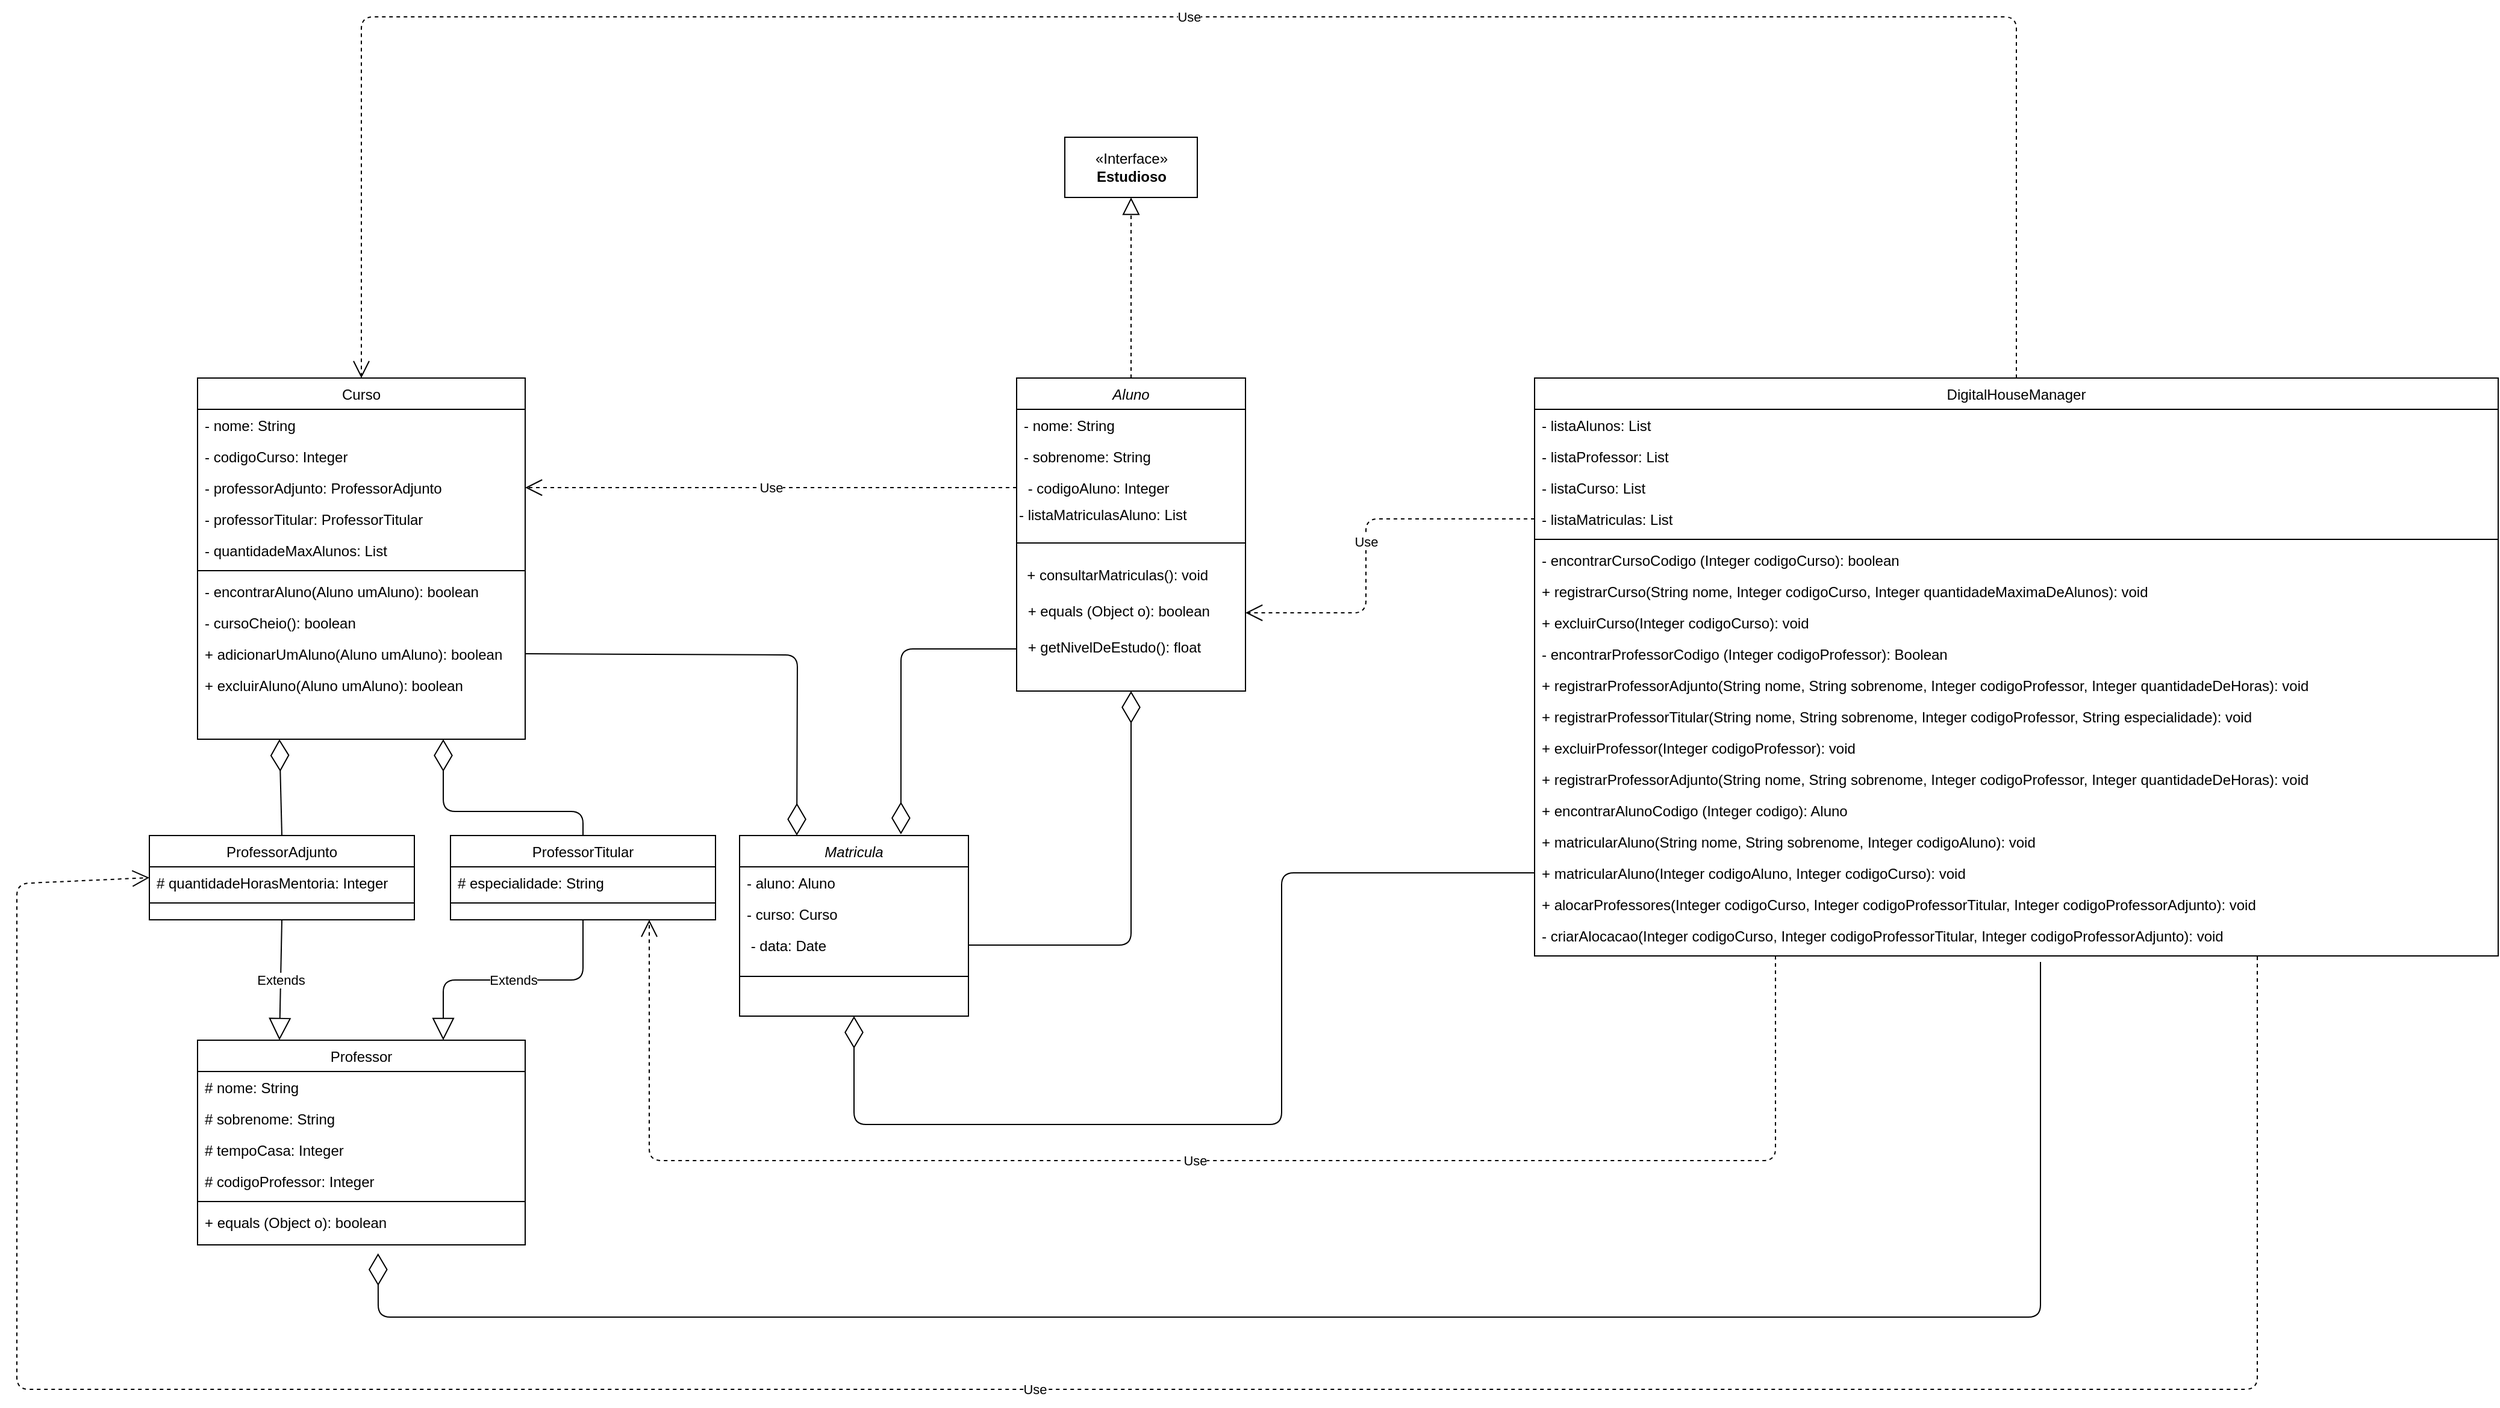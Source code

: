 <mxfile version="12.5.1" type="device"><diagram id="C5RBs43oDa-KdzZeNtuy" name="Page-1"><mxGraphModel dx="1743" dy="1957" grid="1" gridSize="10" guides="1" tooltips="1" connect="1" arrows="1" fold="1" page="1" pageScale="1" pageWidth="827" pageHeight="1169" math="0" shadow="0"><root><mxCell id="WIyWlLk6GJQsqaUBKTNV-0"/><mxCell id="WIyWlLk6GJQsqaUBKTNV-1" parent="WIyWlLk6GJQsqaUBKTNV-0"/><mxCell id="zkfFHV4jXpPFQw0GAbJ--0" value="Aluno" style="swimlane;fontStyle=2;align=center;verticalAlign=top;childLayout=stackLayout;horizontal=1;startSize=26;horizontalStack=0;resizeParent=1;resizeLast=0;collapsible=1;marginBottom=0;rounded=0;shadow=0;strokeWidth=1;" parent="WIyWlLk6GJQsqaUBKTNV-1" vertex="1"><mxGeometry x="920" y="-810" width="190" height="260" as="geometry"><mxRectangle x="230" y="140" width="160" height="26" as="alternateBounds"/></mxGeometry></mxCell><mxCell id="zkfFHV4jXpPFQw0GAbJ--1" value="- nome: String" style="text;align=left;verticalAlign=top;spacingLeft=4;spacingRight=4;overflow=hidden;rotatable=0;points=[[0,0.5],[1,0.5]];portConstraint=eastwest;" parent="zkfFHV4jXpPFQw0GAbJ--0" vertex="1"><mxGeometry y="26" width="190" height="26" as="geometry"/></mxCell><mxCell id="zkfFHV4jXpPFQw0GAbJ--2" value="- sobrenome: String" style="text;align=left;verticalAlign=top;spacingLeft=4;spacingRight=4;overflow=hidden;rotatable=0;points=[[0,0.5],[1,0.5]];portConstraint=eastwest;rounded=0;shadow=0;html=0;" parent="zkfFHV4jXpPFQw0GAbJ--0" vertex="1"><mxGeometry y="52" width="190" height="26" as="geometry"/></mxCell><mxCell id="zkfFHV4jXpPFQw0GAbJ--3" value=" - codigoAluno: Integer" style="text;align=left;verticalAlign=top;spacingLeft=4;spacingRight=4;overflow=hidden;rotatable=0;points=[[0,0.5],[1,0.5]];portConstraint=eastwest;rounded=0;shadow=0;html=0;" parent="zkfFHV4jXpPFQw0GAbJ--0" vertex="1"><mxGeometry y="78" width="190" height="26" as="geometry"/></mxCell><mxCell id="SwKGFYmpmNqXqdIsxjai-8" value="- listaMatriculasAluno: List" style="text;html=1;resizable=0;autosize=1;align=left;verticalAlign=middle;points=[];fillColor=none;strokeColor=none;rounded=0;" vertex="1" parent="zkfFHV4jXpPFQw0GAbJ--0"><mxGeometry y="104" width="190" height="20" as="geometry"/></mxCell><mxCell id="zkfFHV4jXpPFQw0GAbJ--4" value="" style="line;html=1;strokeWidth=1;align=left;verticalAlign=middle;spacingTop=-1;spacingLeft=3;spacingRight=3;rotatable=0;labelPosition=right;points=[];portConstraint=eastwest;" parent="zkfFHV4jXpPFQw0GAbJ--0" vertex="1"><mxGeometry y="124" width="190" height="26" as="geometry"/></mxCell><mxCell id="SwKGFYmpmNqXqdIsxjai-9" value="&amp;nbsp; + consultarMatriculas(): void&amp;nbsp;&amp;nbsp;" style="text;html=1;" vertex="1" parent="zkfFHV4jXpPFQw0GAbJ--0"><mxGeometry y="150" width="190" height="30" as="geometry"/></mxCell><mxCell id="zkfFHV4jXpPFQw0GAbJ--5" value=" + equals (Object o): boolean" style="text;align=left;verticalAlign=top;spacingLeft=4;spacingRight=4;overflow=hidden;rotatable=0;points=[[0,0.5],[1,0.5]];portConstraint=eastwest;" parent="zkfFHV4jXpPFQw0GAbJ--0" vertex="1"><mxGeometry y="180" width="190" height="30" as="geometry"/></mxCell><mxCell id="SwKGFYmpmNqXqdIsxjai-10" value=" + getNivelDeEstudo(): float" style="text;align=left;verticalAlign=top;spacingLeft=4;spacingRight=4;overflow=hidden;rotatable=0;points=[[0,0.5],[1,0.5]];portConstraint=eastwest;" vertex="1" parent="zkfFHV4jXpPFQw0GAbJ--0"><mxGeometry y="210" width="190" height="30" as="geometry"/></mxCell><mxCell id="zkfFHV4jXpPFQw0GAbJ--13" value="ProfessorAdjunto" style="swimlane;fontStyle=0;align=center;verticalAlign=top;childLayout=stackLayout;horizontal=1;startSize=26;horizontalStack=0;resizeParent=1;resizeLast=0;collapsible=1;marginBottom=0;rounded=0;shadow=0;strokeWidth=1;" parent="WIyWlLk6GJQsqaUBKTNV-1" vertex="1"><mxGeometry x="200" y="-430" width="220" height="70" as="geometry"><mxRectangle x="340" y="380" width="170" height="26" as="alternateBounds"/></mxGeometry></mxCell><mxCell id="zkfFHV4jXpPFQw0GAbJ--14" value="# quantidadeHorasMentoria: Integer" style="text;align=left;verticalAlign=top;spacingLeft=4;spacingRight=4;overflow=hidden;rotatable=0;points=[[0,0.5],[1,0.5]];portConstraint=eastwest;" parent="zkfFHV4jXpPFQw0GAbJ--13" vertex="1"><mxGeometry y="26" width="220" height="26" as="geometry"/></mxCell><mxCell id="zkfFHV4jXpPFQw0GAbJ--15" value="" style="line;html=1;strokeWidth=1;align=left;verticalAlign=middle;spacingTop=-1;spacingLeft=3;spacingRight=3;rotatable=0;labelPosition=right;points=[];portConstraint=eastwest;" parent="zkfFHV4jXpPFQw0GAbJ--13" vertex="1"><mxGeometry y="52" width="220" height="8" as="geometry"/></mxCell><mxCell id="zkfFHV4jXpPFQw0GAbJ--17" value="Curso" style="swimlane;fontStyle=0;align=center;verticalAlign=top;childLayout=stackLayout;horizontal=1;startSize=26;horizontalStack=0;resizeParent=1;resizeLast=0;collapsible=1;marginBottom=0;rounded=0;shadow=0;strokeWidth=1;" parent="WIyWlLk6GJQsqaUBKTNV-1" vertex="1"><mxGeometry x="240" y="-810" width="272" height="300" as="geometry"><mxRectangle x="550" y="140" width="160" height="26" as="alternateBounds"/></mxGeometry></mxCell><mxCell id="zkfFHV4jXpPFQw0GAbJ--18" value="- nome: String" style="text;align=left;verticalAlign=top;spacingLeft=4;spacingRight=4;overflow=hidden;rotatable=0;points=[[0,0.5],[1,0.5]];portConstraint=eastwest;" parent="zkfFHV4jXpPFQw0GAbJ--17" vertex="1"><mxGeometry y="26" width="272" height="26" as="geometry"/></mxCell><mxCell id="zkfFHV4jXpPFQw0GAbJ--19" value="- codigoCurso: Integer" style="text;align=left;verticalAlign=top;spacingLeft=4;spacingRight=4;overflow=hidden;rotatable=0;points=[[0,0.5],[1,0.5]];portConstraint=eastwest;rounded=0;shadow=0;html=0;" parent="zkfFHV4jXpPFQw0GAbJ--17" vertex="1"><mxGeometry y="52" width="272" height="26" as="geometry"/></mxCell><mxCell id="zkfFHV4jXpPFQw0GAbJ--20" value="- professorAdjunto: ProfessorAdjunto" style="text;align=left;verticalAlign=top;spacingLeft=4;spacingRight=4;overflow=hidden;rotatable=0;points=[[0,0.5],[1,0.5]];portConstraint=eastwest;rounded=0;shadow=0;html=0;" parent="zkfFHV4jXpPFQw0GAbJ--17" vertex="1"><mxGeometry y="78" width="272" height="26" as="geometry"/></mxCell><mxCell id="zkfFHV4jXpPFQw0GAbJ--21" value="- professorTitular: ProfessorTitular" style="text;align=left;verticalAlign=top;spacingLeft=4;spacingRight=4;overflow=hidden;rotatable=0;points=[[0,0.5],[1,0.5]];portConstraint=eastwest;rounded=0;shadow=0;html=0;" parent="zkfFHV4jXpPFQw0GAbJ--17" vertex="1"><mxGeometry y="104" width="272" height="26" as="geometry"/></mxCell><mxCell id="zkfFHV4jXpPFQw0GAbJ--22" value="- quantidadeMaxAlunos: List" style="text;align=left;verticalAlign=top;spacingLeft=4;spacingRight=4;overflow=hidden;rotatable=0;points=[[0,0.5],[1,0.5]];portConstraint=eastwest;rounded=0;shadow=0;html=0;" parent="zkfFHV4jXpPFQw0GAbJ--17" vertex="1"><mxGeometry y="130" width="272" height="26" as="geometry"/></mxCell><mxCell id="zkfFHV4jXpPFQw0GAbJ--23" value="" style="line;html=1;strokeWidth=1;align=left;verticalAlign=middle;spacingTop=-1;spacingLeft=3;spacingRight=3;rotatable=0;labelPosition=right;points=[];portConstraint=eastwest;" parent="zkfFHV4jXpPFQw0GAbJ--17" vertex="1"><mxGeometry y="156" width="272" height="8" as="geometry"/></mxCell><mxCell id="zkfFHV4jXpPFQw0GAbJ--24" value="- encontrarAluno(Aluno umAluno): boolean" style="text;align=left;verticalAlign=top;spacingLeft=4;spacingRight=4;overflow=hidden;rotatable=0;points=[[0,0.5],[1,0.5]];portConstraint=eastwest;" parent="zkfFHV4jXpPFQw0GAbJ--17" vertex="1"><mxGeometry y="164" width="272" height="26" as="geometry"/></mxCell><mxCell id="zkfFHV4jXpPFQw0GAbJ--25" value="- cursoCheio(): boolean" style="text;align=left;verticalAlign=top;spacingLeft=4;spacingRight=4;overflow=hidden;rotatable=0;points=[[0,0.5],[1,0.5]];portConstraint=eastwest;" parent="zkfFHV4jXpPFQw0GAbJ--17" vertex="1"><mxGeometry y="190" width="272" height="26" as="geometry"/></mxCell><mxCell id="SwKGFYmpmNqXqdIsxjai-11" value="+ adicionarUmAluno(Aluno umAluno): boolean" style="text;align=left;verticalAlign=top;spacingLeft=4;spacingRight=4;overflow=hidden;rotatable=0;points=[[0,0.5],[1,0.5]];portConstraint=eastwest;" vertex="1" parent="zkfFHV4jXpPFQw0GAbJ--17"><mxGeometry y="216" width="272" height="26" as="geometry"/></mxCell><mxCell id="SwKGFYmpmNqXqdIsxjai-12" value="+ excluirAluno(Aluno umAluno): boolean" style="text;align=left;verticalAlign=top;spacingLeft=4;spacingRight=4;overflow=hidden;rotatable=0;points=[[0,0.5],[1,0.5]];portConstraint=eastwest;" vertex="1" parent="zkfFHV4jXpPFQw0GAbJ--17"><mxGeometry y="242" width="272" height="26" as="geometry"/></mxCell><mxCell id="SwKGFYmpmNqXqdIsxjai-13" value="Professor" style="swimlane;fontStyle=0;align=center;verticalAlign=top;childLayout=stackLayout;horizontal=1;startSize=26;horizontalStack=0;resizeParent=1;resizeLast=0;collapsible=1;marginBottom=0;rounded=0;shadow=0;strokeWidth=1;" vertex="1" parent="WIyWlLk6GJQsqaUBKTNV-1"><mxGeometry x="240" y="-260" width="272" height="170" as="geometry"><mxRectangle x="550" y="140" width="160" height="26" as="alternateBounds"/></mxGeometry></mxCell><mxCell id="SwKGFYmpmNqXqdIsxjai-14" value="# nome: String" style="text;align=left;verticalAlign=top;spacingLeft=4;spacingRight=4;overflow=hidden;rotatable=0;points=[[0,0.5],[1,0.5]];portConstraint=eastwest;" vertex="1" parent="SwKGFYmpmNqXqdIsxjai-13"><mxGeometry y="26" width="272" height="26" as="geometry"/></mxCell><mxCell id="SwKGFYmpmNqXqdIsxjai-15" value="# sobrenome: String" style="text;align=left;verticalAlign=top;spacingLeft=4;spacingRight=4;overflow=hidden;rotatable=0;points=[[0,0.5],[1,0.5]];portConstraint=eastwest;rounded=0;shadow=0;html=0;" vertex="1" parent="SwKGFYmpmNqXqdIsxjai-13"><mxGeometry y="52" width="272" height="26" as="geometry"/></mxCell><mxCell id="SwKGFYmpmNqXqdIsxjai-16" value="# tempoCasa: Integer" style="text;align=left;verticalAlign=top;spacingLeft=4;spacingRight=4;overflow=hidden;rotatable=0;points=[[0,0.5],[1,0.5]];portConstraint=eastwest;rounded=0;shadow=0;html=0;" vertex="1" parent="SwKGFYmpmNqXqdIsxjai-13"><mxGeometry y="78" width="272" height="26" as="geometry"/></mxCell><mxCell id="SwKGFYmpmNqXqdIsxjai-17" value="# codigoProfessor: Integer" style="text;align=left;verticalAlign=top;spacingLeft=4;spacingRight=4;overflow=hidden;rotatable=0;points=[[0,0.5],[1,0.5]];portConstraint=eastwest;rounded=0;shadow=0;html=0;" vertex="1" parent="SwKGFYmpmNqXqdIsxjai-13"><mxGeometry y="104" width="272" height="26" as="geometry"/></mxCell><mxCell id="SwKGFYmpmNqXqdIsxjai-19" value="" style="line;html=1;strokeWidth=1;align=left;verticalAlign=middle;spacingTop=-1;spacingLeft=3;spacingRight=3;rotatable=0;labelPosition=right;points=[];portConstraint=eastwest;" vertex="1" parent="SwKGFYmpmNqXqdIsxjai-13"><mxGeometry y="130" width="272" height="8" as="geometry"/></mxCell><mxCell id="SwKGFYmpmNqXqdIsxjai-20" value="+ equals (Object o): boolean" style="text;align=left;verticalAlign=top;spacingLeft=4;spacingRight=4;overflow=hidden;rotatable=0;points=[[0,0.5],[1,0.5]];portConstraint=eastwest;" vertex="1" parent="SwKGFYmpmNqXqdIsxjai-13"><mxGeometry y="138" width="272" height="26" as="geometry"/></mxCell><mxCell id="SwKGFYmpmNqXqdIsxjai-24" value="ProfessorTitular" style="swimlane;fontStyle=0;align=center;verticalAlign=top;childLayout=stackLayout;horizontal=1;startSize=26;horizontalStack=0;resizeParent=1;resizeLast=0;collapsible=1;marginBottom=0;rounded=0;shadow=0;strokeWidth=1;" vertex="1" parent="WIyWlLk6GJQsqaUBKTNV-1"><mxGeometry x="450" y="-430" width="220" height="70" as="geometry"><mxRectangle x="340" y="380" width="170" height="26" as="alternateBounds"/></mxGeometry></mxCell><mxCell id="SwKGFYmpmNqXqdIsxjai-25" value="# especialidade: String" style="text;align=left;verticalAlign=top;spacingLeft=4;spacingRight=4;overflow=hidden;rotatable=0;points=[[0,0.5],[1,0.5]];portConstraint=eastwest;" vertex="1" parent="SwKGFYmpmNqXqdIsxjai-24"><mxGeometry y="26" width="220" height="26" as="geometry"/></mxCell><mxCell id="SwKGFYmpmNqXqdIsxjai-26" value="" style="line;html=1;strokeWidth=1;align=left;verticalAlign=middle;spacingTop=-1;spacingLeft=3;spacingRight=3;rotatable=0;labelPosition=right;points=[];portConstraint=eastwest;" vertex="1" parent="SwKGFYmpmNqXqdIsxjai-24"><mxGeometry y="52" width="220" height="8" as="geometry"/></mxCell><mxCell id="SwKGFYmpmNqXqdIsxjai-46" value="Matricula" style="swimlane;fontStyle=2;align=center;verticalAlign=top;childLayout=stackLayout;horizontal=1;startSize=26;horizontalStack=0;resizeParent=1;resizeLast=0;collapsible=1;marginBottom=0;rounded=0;shadow=0;strokeWidth=1;" vertex="1" parent="WIyWlLk6GJQsqaUBKTNV-1"><mxGeometry x="690" y="-430" width="190" height="150" as="geometry"><mxRectangle x="230" y="140" width="160" height="26" as="alternateBounds"/></mxGeometry></mxCell><mxCell id="SwKGFYmpmNqXqdIsxjai-47" value="- aluno: Aluno" style="text;align=left;verticalAlign=top;spacingLeft=4;spacingRight=4;overflow=hidden;rotatable=0;points=[[0,0.5],[1,0.5]];portConstraint=eastwest;" vertex="1" parent="SwKGFYmpmNqXqdIsxjai-46"><mxGeometry y="26" width="190" height="26" as="geometry"/></mxCell><mxCell id="SwKGFYmpmNqXqdIsxjai-48" value="- curso: Curso" style="text;align=left;verticalAlign=top;spacingLeft=4;spacingRight=4;overflow=hidden;rotatable=0;points=[[0,0.5],[1,0.5]];portConstraint=eastwest;rounded=0;shadow=0;html=0;" vertex="1" parent="SwKGFYmpmNqXqdIsxjai-46"><mxGeometry y="52" width="190" height="26" as="geometry"/></mxCell><mxCell id="SwKGFYmpmNqXqdIsxjai-49" value=" - data: Date" style="text;align=left;verticalAlign=top;spacingLeft=4;spacingRight=4;overflow=hidden;rotatable=0;points=[[0,0.5],[1,0.5]];portConstraint=eastwest;rounded=0;shadow=0;html=0;" vertex="1" parent="SwKGFYmpmNqXqdIsxjai-46"><mxGeometry y="78" width="190" height="26" as="geometry"/></mxCell><mxCell id="SwKGFYmpmNqXqdIsxjai-51" value="" style="line;html=1;strokeWidth=1;align=left;verticalAlign=middle;spacingTop=-1;spacingLeft=3;spacingRight=3;rotatable=0;labelPosition=right;points=[];portConstraint=eastwest;" vertex="1" parent="SwKGFYmpmNqXqdIsxjai-46"><mxGeometry y="104" width="190" height="26" as="geometry"/></mxCell><mxCell id="SwKGFYmpmNqXqdIsxjai-56" value="Use" style="endArrow=open;endSize=12;dashed=1;html=1;exitX=0;exitY=0.5;exitDx=0;exitDy=0;entryX=1;entryY=0.5;entryDx=0;entryDy=0;" edge="1" parent="WIyWlLk6GJQsqaUBKTNV-1" source="zkfFHV4jXpPFQw0GAbJ--3" target="zkfFHV4jXpPFQw0GAbJ--20"><mxGeometry width="160" relative="1" as="geometry"><mxPoint x="610" y="-720" as="sourcePoint"/><mxPoint x="450" y="-720" as="targetPoint"/></mxGeometry></mxCell><mxCell id="SwKGFYmpmNqXqdIsxjai-63" value="" style="endArrow=diamondThin;endFill=0;endSize=24;html=1;entryX=0.25;entryY=0;entryDx=0;entryDy=0;exitX=1;exitY=0.5;exitDx=0;exitDy=0;" edge="1" parent="WIyWlLk6GJQsqaUBKTNV-1" source="SwKGFYmpmNqXqdIsxjai-11" target="SwKGFYmpmNqXqdIsxjai-46"><mxGeometry width="160" relative="1" as="geometry"><mxPoint x="382" y="-570" as="sourcePoint"/><mxPoint x="542" y="-570" as="targetPoint"/><Array as="points"><mxPoint x="738" y="-580"/></Array></mxGeometry></mxCell><mxCell id="SwKGFYmpmNqXqdIsxjai-64" value="" style="endArrow=diamondThin;endFill=0;endSize=24;html=1;entryX=0.705;entryY=-0.007;entryDx=0;entryDy=0;entryPerimeter=0;exitX=0;exitY=0.5;exitDx=0;exitDy=0;" edge="1" parent="WIyWlLk6GJQsqaUBKTNV-1" source="SwKGFYmpmNqXqdIsxjai-10" target="SwKGFYmpmNqXqdIsxjai-46"><mxGeometry width="160" relative="1" as="geometry"><mxPoint x="490" y="-580" as="sourcePoint"/><mxPoint x="650" y="-580" as="targetPoint"/><Array as="points"><mxPoint x="824" y="-585"/></Array></mxGeometry></mxCell><mxCell id="SwKGFYmpmNqXqdIsxjai-65" value="DigitalHouseManager" style="swimlane;fontStyle=0;align=center;verticalAlign=top;childLayout=stackLayout;horizontal=1;startSize=26;horizontalStack=0;resizeParent=1;resizeLast=0;collapsible=1;marginBottom=0;rounded=0;shadow=0;strokeWidth=1;" vertex="1" parent="WIyWlLk6GJQsqaUBKTNV-1"><mxGeometry x="1350" y="-810" width="800" height="480" as="geometry"><mxRectangle x="550" y="140" width="160" height="26" as="alternateBounds"/></mxGeometry></mxCell><mxCell id="SwKGFYmpmNqXqdIsxjai-66" value="- listaAlunos: List" style="text;align=left;verticalAlign=top;spacingLeft=4;spacingRight=4;overflow=hidden;rotatable=0;points=[[0,0.5],[1,0.5]];portConstraint=eastwest;" vertex="1" parent="SwKGFYmpmNqXqdIsxjai-65"><mxGeometry y="26" width="800" height="26" as="geometry"/></mxCell><mxCell id="SwKGFYmpmNqXqdIsxjai-67" value="- listaProfessor: List" style="text;align=left;verticalAlign=top;spacingLeft=4;spacingRight=4;overflow=hidden;rotatable=0;points=[[0,0.5],[1,0.5]];portConstraint=eastwest;rounded=0;shadow=0;html=0;" vertex="1" parent="SwKGFYmpmNqXqdIsxjai-65"><mxGeometry y="52" width="800" height="26" as="geometry"/></mxCell><mxCell id="SwKGFYmpmNqXqdIsxjai-68" value="- listaCurso: List" style="text;align=left;verticalAlign=top;spacingLeft=4;spacingRight=4;overflow=hidden;rotatable=0;points=[[0,0.5],[1,0.5]];portConstraint=eastwest;rounded=0;shadow=0;html=0;" vertex="1" parent="SwKGFYmpmNqXqdIsxjai-65"><mxGeometry y="78" width="800" height="26" as="geometry"/></mxCell><mxCell id="SwKGFYmpmNqXqdIsxjai-69" value="- listaMatriculas: List" style="text;align=left;verticalAlign=top;spacingLeft=4;spacingRight=4;overflow=hidden;rotatable=0;points=[[0,0.5],[1,0.5]];portConstraint=eastwest;rounded=0;shadow=0;html=0;" vertex="1" parent="SwKGFYmpmNqXqdIsxjai-65"><mxGeometry y="104" width="800" height="26" as="geometry"/></mxCell><mxCell id="SwKGFYmpmNqXqdIsxjai-71" value="" style="line;html=1;strokeWidth=1;align=left;verticalAlign=middle;spacingTop=-1;spacingLeft=3;spacingRight=3;rotatable=0;labelPosition=right;points=[];portConstraint=eastwest;" vertex="1" parent="SwKGFYmpmNqXqdIsxjai-65"><mxGeometry y="130" width="800" height="8" as="geometry"/></mxCell><mxCell id="SwKGFYmpmNqXqdIsxjai-72" value="- encontrarCursoCodigo (Integer codigoCurso): boolean" style="text;align=left;verticalAlign=top;spacingLeft=4;spacingRight=4;overflow=hidden;rotatable=0;points=[[0,0.5],[1,0.5]];portConstraint=eastwest;" vertex="1" parent="SwKGFYmpmNqXqdIsxjai-65"><mxGeometry y="138" width="800" height="26" as="geometry"/></mxCell><mxCell id="SwKGFYmpmNqXqdIsxjai-73" value="+ registrarCurso(String nome, Integer codigoCurso, Integer quantidadeMaximaDeAlunos): void " style="text;align=left;verticalAlign=top;spacingLeft=4;spacingRight=4;overflow=hidden;rotatable=0;points=[[0,0.5],[1,0.5]];portConstraint=eastwest;" vertex="1" parent="SwKGFYmpmNqXqdIsxjai-65"><mxGeometry y="164" width="800" height="26" as="geometry"/></mxCell><mxCell id="SwKGFYmpmNqXqdIsxjai-76" value="+ excluirCurso(Integer codigoCurso): void" style="text;align=left;verticalAlign=top;spacingLeft=4;spacingRight=4;overflow=hidden;rotatable=0;points=[[0,0.5],[1,0.5]];portConstraint=eastwest;" vertex="1" parent="SwKGFYmpmNqXqdIsxjai-65"><mxGeometry y="190" width="800" height="26" as="geometry"/></mxCell><mxCell id="SwKGFYmpmNqXqdIsxjai-74" value="- encontrarProfessorCodigo (Integer codigoProfessor): Boolean" style="text;align=left;verticalAlign=top;spacingLeft=4;spacingRight=4;overflow=hidden;rotatable=0;points=[[0,0.5],[1,0.5]];portConstraint=eastwest;" vertex="1" parent="SwKGFYmpmNqXqdIsxjai-65"><mxGeometry y="216" width="800" height="26" as="geometry"/></mxCell><mxCell id="SwKGFYmpmNqXqdIsxjai-75" value="+ registrarProfessorAdjunto(String nome, String sobrenome, Integer codigoProfessor, Integer quantidadeDeHoras): void" style="text;align=left;verticalAlign=top;spacingLeft=4;spacingRight=4;overflow=hidden;rotatable=0;points=[[0,0.5],[1,0.5]];portConstraint=eastwest;" vertex="1" parent="SwKGFYmpmNqXqdIsxjai-65"><mxGeometry y="242" width="800" height="26" as="geometry"/></mxCell><mxCell id="SwKGFYmpmNqXqdIsxjai-88" value="+ registrarProfessorTitular(String nome, String sobrenome, Integer codigoProfessor, String especialidade): void" style="text;align=left;verticalAlign=top;spacingLeft=4;spacingRight=4;overflow=hidden;rotatable=0;points=[[0,0.5],[1,0.5]];portConstraint=eastwest;" vertex="1" parent="SwKGFYmpmNqXqdIsxjai-65"><mxGeometry y="268" width="800" height="26" as="geometry"/></mxCell><mxCell id="SwKGFYmpmNqXqdIsxjai-89" value="+ excluirProfessor(Integer codigoProfessor): void" style="text;align=left;verticalAlign=top;spacingLeft=4;spacingRight=4;overflow=hidden;rotatable=0;points=[[0,0.5],[1,0.5]];portConstraint=eastwest;" vertex="1" parent="SwKGFYmpmNqXqdIsxjai-65"><mxGeometry y="294" width="800" height="26" as="geometry"/></mxCell><mxCell id="SwKGFYmpmNqXqdIsxjai-90" value="+ registrarProfessorAdjunto(String nome, String sobrenome, Integer codigoProfessor, Integer quantidadeDeHoras): void" style="text;align=left;verticalAlign=top;spacingLeft=4;spacingRight=4;overflow=hidden;rotatable=0;points=[[0,0.5],[1,0.5]];portConstraint=eastwest;" vertex="1" parent="SwKGFYmpmNqXqdIsxjai-65"><mxGeometry y="320" width="800" height="26" as="geometry"/></mxCell><mxCell id="SwKGFYmpmNqXqdIsxjai-91" value="+ encontrarAlunoCodigo (Integer codigo): Aluno" style="text;align=left;verticalAlign=top;spacingLeft=4;spacingRight=4;overflow=hidden;rotatable=0;points=[[0,0.5],[1,0.5]];portConstraint=eastwest;" vertex="1" parent="SwKGFYmpmNqXqdIsxjai-65"><mxGeometry y="346" width="800" height="26" as="geometry"/></mxCell><mxCell id="SwKGFYmpmNqXqdIsxjai-95" value="+ matricularAluno(String nome, String sobrenome, Integer codigoAluno): void" style="text;align=left;verticalAlign=top;spacingLeft=4;spacingRight=4;overflow=hidden;rotatable=0;points=[[0,0.5],[1,0.5]];portConstraint=eastwest;" vertex="1" parent="SwKGFYmpmNqXqdIsxjai-65"><mxGeometry y="372" width="800" height="26" as="geometry"/></mxCell><mxCell id="SwKGFYmpmNqXqdIsxjai-96" value="+ matricularAluno(Integer codigoAluno, Integer codigoCurso): void" style="text;align=left;verticalAlign=top;spacingLeft=4;spacingRight=4;overflow=hidden;rotatable=0;points=[[0,0.5],[1,0.5]];portConstraint=eastwest;" vertex="1" parent="SwKGFYmpmNqXqdIsxjai-65"><mxGeometry y="398" width="800" height="26" as="geometry"/></mxCell><mxCell id="SwKGFYmpmNqXqdIsxjai-97" value="+ alocarProfessores(Integer codigoCurso, Integer codigoProfessorTitular, Integer codigoProfessorAdjunto): void" style="text;align=left;verticalAlign=top;spacingLeft=4;spacingRight=4;overflow=hidden;rotatable=0;points=[[0,0.5],[1,0.5]];portConstraint=eastwest;" vertex="1" parent="SwKGFYmpmNqXqdIsxjai-65"><mxGeometry y="424" width="800" height="26" as="geometry"/></mxCell><mxCell id="SwKGFYmpmNqXqdIsxjai-116" value="- criarAlocacao(Integer codigoCurso, Integer codigoProfessorTitular, Integer codigoProfessorAdjunto): void" style="text;align=left;verticalAlign=top;spacingLeft=4;spacingRight=4;overflow=hidden;rotatable=0;points=[[0,0.5],[1,0.5]];portConstraint=eastwest;" vertex="1" parent="SwKGFYmpmNqXqdIsxjai-65"><mxGeometry y="450" width="800" height="26" as="geometry"/></mxCell><mxCell id="SwKGFYmpmNqXqdIsxjai-119" value="" style="endArrow=diamondThin;endFill=0;endSize=24;html=1;entryX=0.25;entryY=1;entryDx=0;entryDy=0;exitX=0.5;exitY=0;exitDx=0;exitDy=0;" edge="1" parent="WIyWlLk6GJQsqaUBKTNV-1" source="zkfFHV4jXpPFQw0GAbJ--13" target="zkfFHV4jXpPFQw0GAbJ--17"><mxGeometry width="160" relative="1" as="geometry"><mxPoint x="310" y="-480" as="sourcePoint"/><mxPoint x="470" y="-480" as="targetPoint"/></mxGeometry></mxCell><mxCell id="SwKGFYmpmNqXqdIsxjai-120" value="" style="endArrow=diamondThin;endFill=0;endSize=24;html=1;entryX=0.75;entryY=1;entryDx=0;entryDy=0;exitX=0.5;exitY=0;exitDx=0;exitDy=0;" edge="1" parent="WIyWlLk6GJQsqaUBKTNV-1" source="SwKGFYmpmNqXqdIsxjai-24" target="zkfFHV4jXpPFQw0GAbJ--17"><mxGeometry width="160" relative="1" as="geometry"><mxPoint x="380" y="-460" as="sourcePoint"/><mxPoint x="540" y="-460" as="targetPoint"/><Array as="points"><mxPoint x="560" y="-450"/><mxPoint x="444" y="-450"/></Array></mxGeometry></mxCell><mxCell id="SwKGFYmpmNqXqdIsxjai-121" value="Extends" style="endArrow=block;endSize=16;endFill=0;html=1;exitX=0.5;exitY=1;exitDx=0;exitDy=0;entryX=0.25;entryY=0;entryDx=0;entryDy=0;" edge="1" parent="WIyWlLk6GJQsqaUBKTNV-1" source="zkfFHV4jXpPFQw0GAbJ--13" target="SwKGFYmpmNqXqdIsxjai-13"><mxGeometry width="160" relative="1" as="geometry"><mxPoint x="260" y="-320" as="sourcePoint"/><mxPoint x="420" y="-320" as="targetPoint"/></mxGeometry></mxCell><mxCell id="SwKGFYmpmNqXqdIsxjai-122" value="Extends" style="endArrow=block;endSize=16;endFill=0;html=1;exitX=0.5;exitY=1;exitDx=0;exitDy=0;entryX=0.75;entryY=0;entryDx=0;entryDy=0;" edge="1" parent="WIyWlLk6GJQsqaUBKTNV-1" source="SwKGFYmpmNqXqdIsxjai-24" target="SwKGFYmpmNqXqdIsxjai-13"><mxGeometry width="160" relative="1" as="geometry"><mxPoint x="480" y="-310" as="sourcePoint"/><mxPoint x="640" y="-310" as="targetPoint"/><Array as="points"><mxPoint x="560" y="-310"/><mxPoint x="444" y="-310"/></Array></mxGeometry></mxCell><mxCell id="SwKGFYmpmNqXqdIsxjai-123" value="Use" style="endArrow=open;endSize=12;dashed=1;html=1;exitX=0;exitY=0.5;exitDx=0;exitDy=0;entryX=1;entryY=0.5;entryDx=0;entryDy=0;" edge="1" parent="WIyWlLk6GJQsqaUBKTNV-1" source="SwKGFYmpmNqXqdIsxjai-69" target="zkfFHV4jXpPFQw0GAbJ--5"><mxGeometry width="160" relative="1" as="geometry"><mxPoint x="1310" y="-710" as="sourcePoint"/><mxPoint x="1150" y="-710" as="targetPoint"/><Array as="points"><mxPoint x="1210" y="-693"/><mxPoint x="1210" y="-615"/></Array></mxGeometry></mxCell><mxCell id="SwKGFYmpmNqXqdIsxjai-124" value="" style="endArrow=diamondThin;endFill=0;endSize=24;html=1;entryX=0.5;entryY=1;entryDx=0;entryDy=0;exitX=1;exitY=0.5;exitDx=0;exitDy=0;" edge="1" parent="WIyWlLk6GJQsqaUBKTNV-1" source="SwKGFYmpmNqXqdIsxjai-49" target="zkfFHV4jXpPFQw0GAbJ--0"><mxGeometry width="160" relative="1" as="geometry"><mxPoint x="910" y="-366.33" as="sourcePoint"/><mxPoint x="1070" y="-366.33" as="targetPoint"/><Array as="points"><mxPoint x="1015" y="-339"/></Array></mxGeometry></mxCell><mxCell id="SwKGFYmpmNqXqdIsxjai-125" value="Use" style="endArrow=open;endSize=12;dashed=1;html=1;exitX=0.5;exitY=0;exitDx=0;exitDy=0;entryX=0.5;entryY=0;entryDx=0;entryDy=0;" edge="1" parent="WIyWlLk6GJQsqaUBKTNV-1" source="SwKGFYmpmNqXqdIsxjai-65" target="zkfFHV4jXpPFQw0GAbJ--17"><mxGeometry width="160" relative="1" as="geometry"><mxPoint x="840" y="-890" as="sourcePoint"/><mxPoint x="680" y="-890" as="targetPoint"/><Array as="points"><mxPoint x="1750" y="-1110"/><mxPoint x="1060" y="-1110"/><mxPoint x="376" y="-1110"/></Array></mxGeometry></mxCell><mxCell id="SwKGFYmpmNqXqdIsxjai-126" value="" style="endArrow=diamondThin;endFill=0;endSize=24;html=1;entryX=0.5;entryY=1;entryDx=0;entryDy=0;exitX=0;exitY=0.5;exitDx=0;exitDy=0;" edge="1" parent="WIyWlLk6GJQsqaUBKTNV-1" source="SwKGFYmpmNqXqdIsxjai-96" target="SwKGFYmpmNqXqdIsxjai-46"><mxGeometry width="160" relative="1" as="geometry"><mxPoint x="1230" y="-290" as="sourcePoint"/><mxPoint x="1070" y="-290" as="targetPoint"/><Array as="points"><mxPoint x="1140" y="-399"/><mxPoint x="1140" y="-190"/><mxPoint x="785" y="-190"/></Array></mxGeometry></mxCell><mxCell id="SwKGFYmpmNqXqdIsxjai-127" value="Use" style="endArrow=open;endSize=12;dashed=1;html=1;entryX=0.75;entryY=1;entryDx=0;entryDy=0;exitX=0.25;exitY=1;exitDx=0;exitDy=0;" edge="1" parent="WIyWlLk6GJQsqaUBKTNV-1" source="SwKGFYmpmNqXqdIsxjai-65" target="SwKGFYmpmNqXqdIsxjai-24"><mxGeometry width="160" relative="1" as="geometry"><mxPoint x="990" y="-100" as="sourcePoint"/><mxPoint x="830" y="-100" as="targetPoint"/><Array as="points"><mxPoint x="1550" y="-160"/><mxPoint x="615" y="-160"/></Array></mxGeometry></mxCell><mxCell id="SwKGFYmpmNqXqdIsxjai-128" value="Use" style="endArrow=open;endSize=12;dashed=1;html=1;entryX=0;entryY=0.5;entryDx=0;entryDy=0;exitX=0.75;exitY=1.173;exitDx=0;exitDy=0;exitPerimeter=0;" edge="1" parent="WIyWlLk6GJQsqaUBKTNV-1" source="SwKGFYmpmNqXqdIsxjai-116" target="zkfFHV4jXpPFQw0GAbJ--13"><mxGeometry width="160" relative="1" as="geometry"><mxPoint x="970" y="30" as="sourcePoint"/><mxPoint x="810" y="30" as="targetPoint"/><Array as="points"><mxPoint x="1950" y="30"/><mxPoint x="90" y="30"/><mxPoint x="90" y="-390"/></Array></mxGeometry></mxCell><mxCell id="SwKGFYmpmNqXqdIsxjai-130" value="" style="endArrow=diamondThin;endFill=0;endSize=24;html=1;entryX=0.551;entryY=1.5;entryDx=0;entryDy=0;entryPerimeter=0;exitX=0.525;exitY=1.346;exitDx=0;exitDy=0;exitPerimeter=0;" edge="1" parent="WIyWlLk6GJQsqaUBKTNV-1" source="SwKGFYmpmNqXqdIsxjai-116" target="SwKGFYmpmNqXqdIsxjai-20"><mxGeometry width="160" relative="1" as="geometry"><mxPoint x="1050" y="-40" as="sourcePoint"/><mxPoint x="360" y="-40" as="targetPoint"/><Array as="points"><mxPoint x="1770" y="-30"/><mxPoint x="390" y="-30"/></Array></mxGeometry></mxCell><mxCell id="SwKGFYmpmNqXqdIsxjai-131" value="«Interface»&lt;br&gt;&lt;b&gt;Estudioso&lt;/b&gt;" style="html=1;" vertex="1" parent="WIyWlLk6GJQsqaUBKTNV-1"><mxGeometry x="960" y="-1010" width="110" height="50" as="geometry"/></mxCell><mxCell id="SwKGFYmpmNqXqdIsxjai-133" value="" style="endArrow=block;dashed=1;endFill=0;endSize=12;html=1;entryX=0.5;entryY=1;entryDx=0;entryDy=0;exitX=0.5;exitY=0;exitDx=0;exitDy=0;" edge="1" parent="WIyWlLk6GJQsqaUBKTNV-1" source="zkfFHV4jXpPFQw0GAbJ--0" target="SwKGFYmpmNqXqdIsxjai-131"><mxGeometry width="160" relative="1" as="geometry"><mxPoint x="887" y="-860" as="sourcePoint"/><mxPoint x="1047" y="-860" as="targetPoint"/></mxGeometry></mxCell></root></mxGraphModel></diagram></mxfile>
